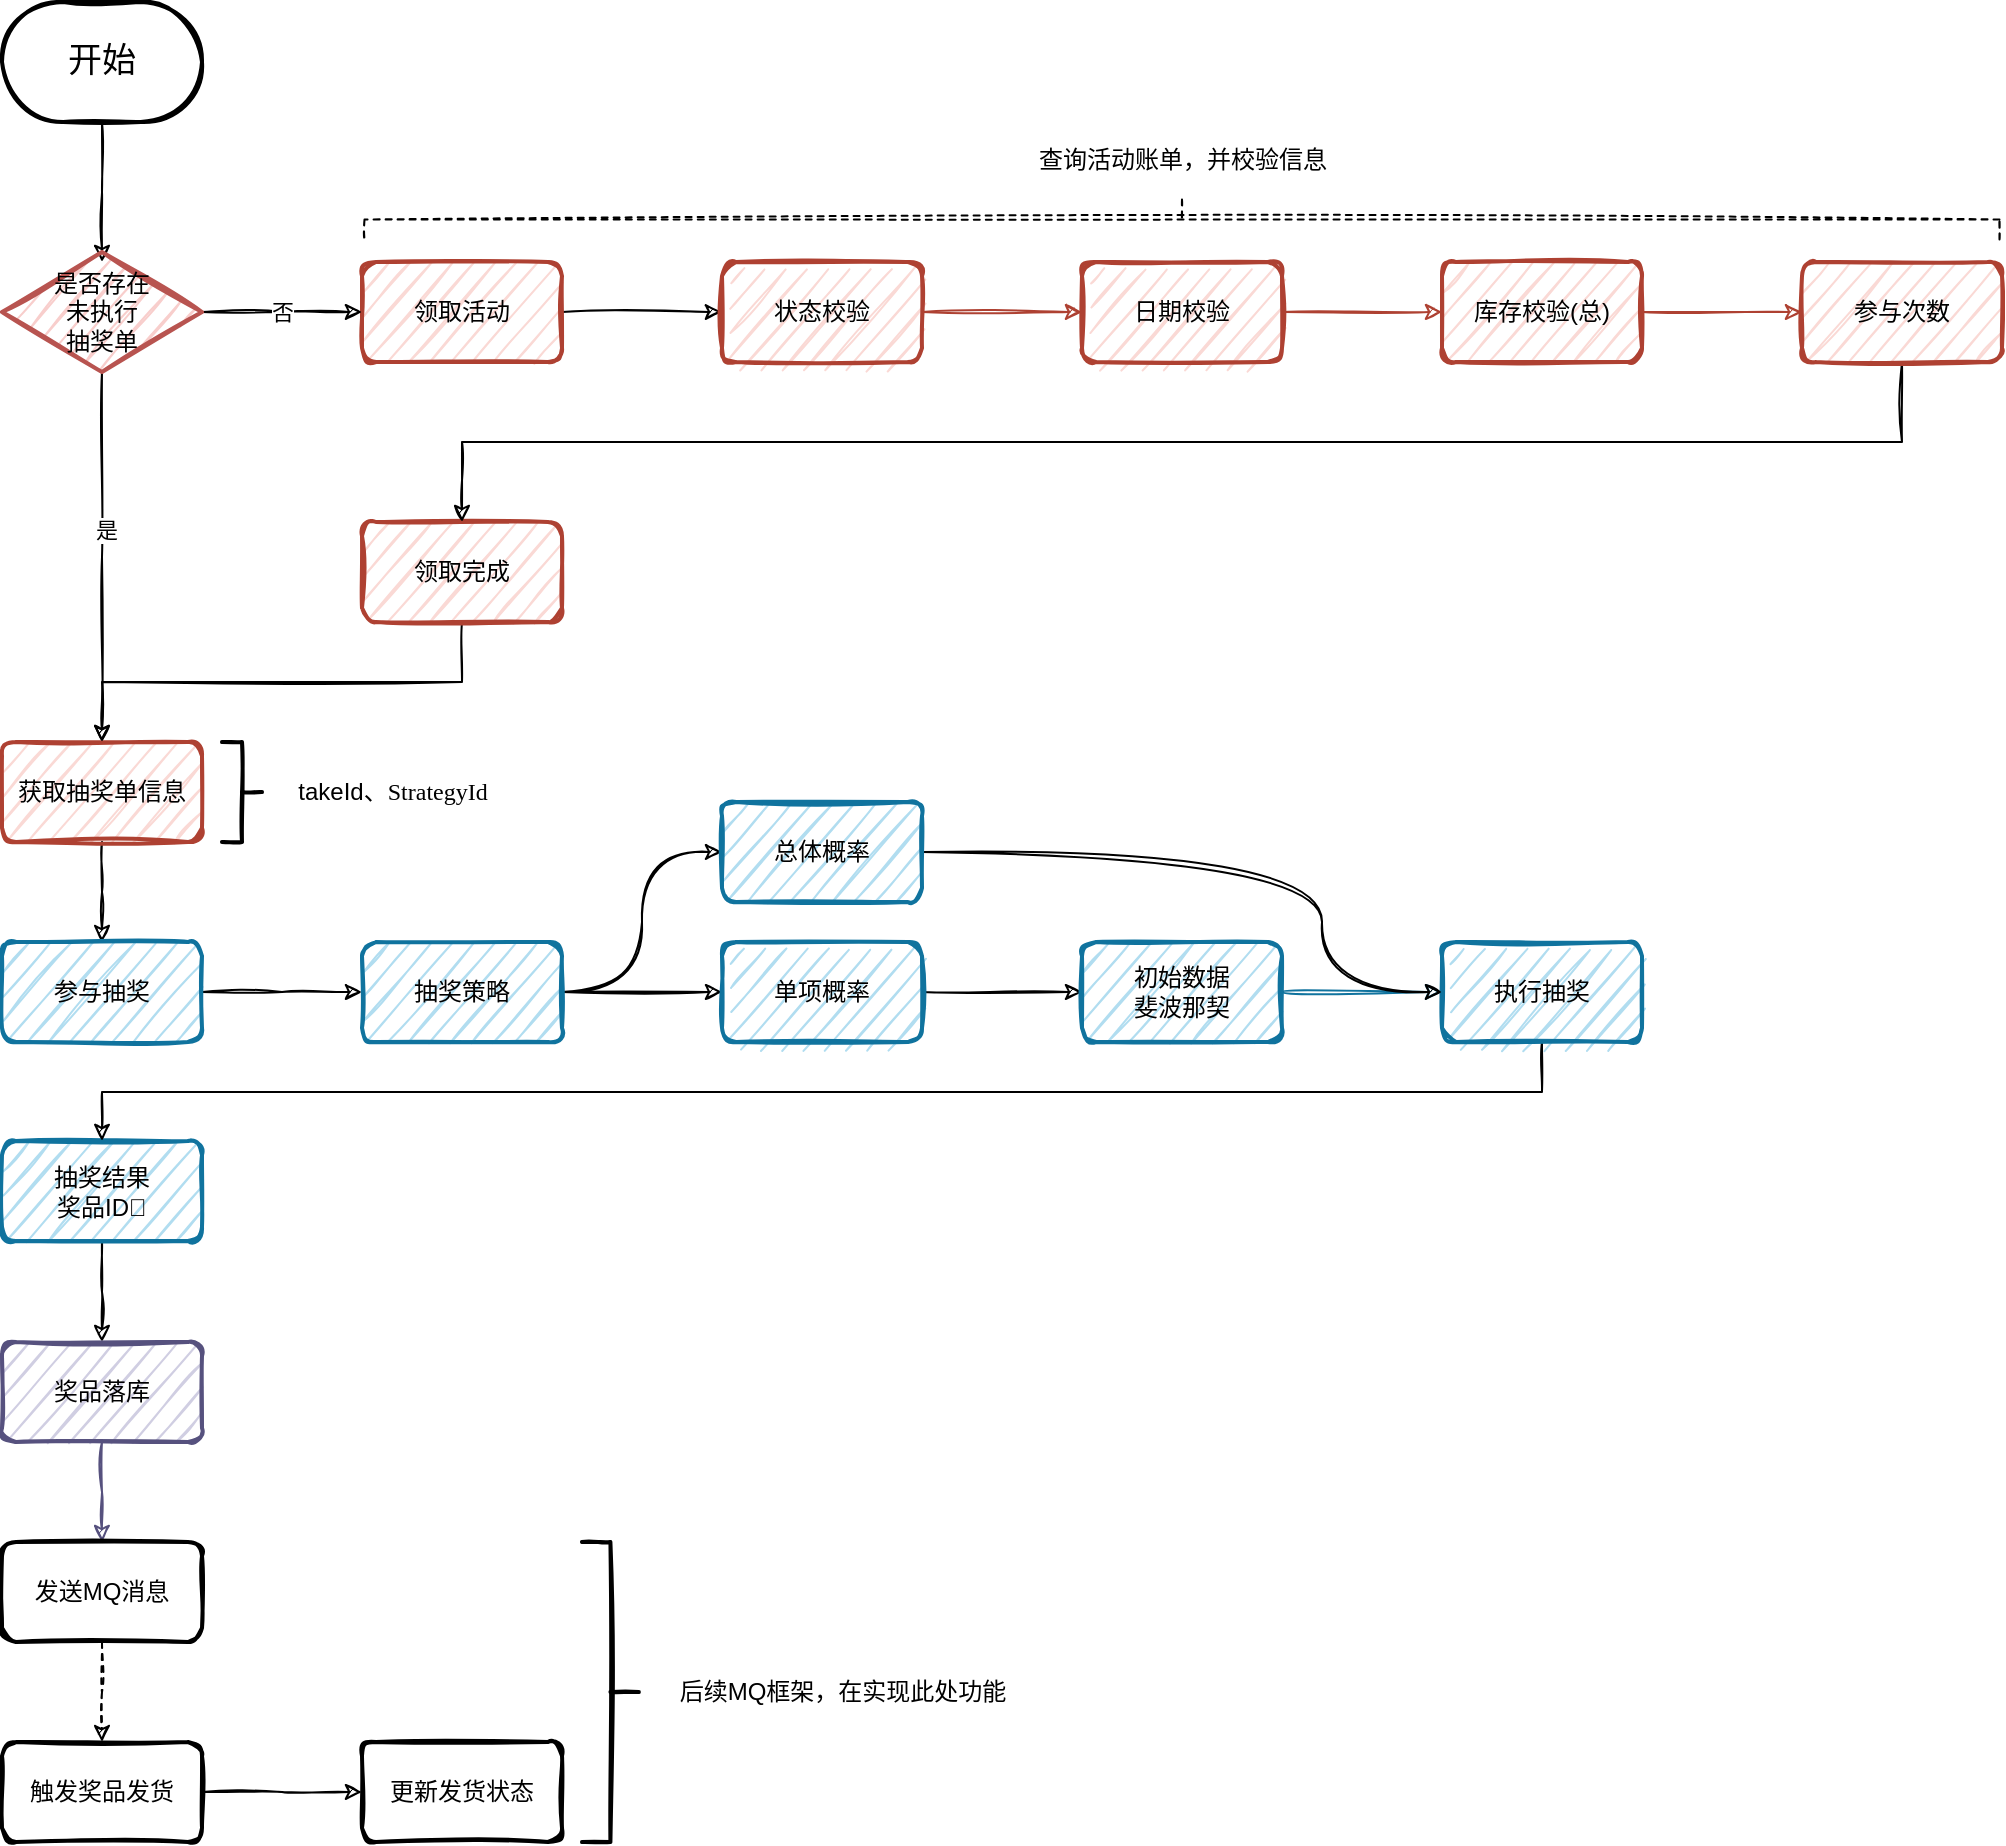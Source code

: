 <mxfile version="13.3.9" type="device"><diagram id="vXGlkZkOUuBDMCx0TaZ9" name="主流程"><mxGraphModel dx="946" dy="1778" grid="1" gridSize="10" guides="1" tooltips="1" connect="1" arrows="1" fold="1" page="1" pageScale="1" pageWidth="827" pageHeight="1169" math="0" shadow="0"><root><mxCell id="0"/><mxCell id="1" parent="0"/><mxCell id="6XH0-8EDcf9ullUSbxHj-54" style="edgeStyle=elbowEdgeStyle;rounded=0;sketch=1;orthogonalLoop=1;jettySize=auto;elbow=vertical;html=1;exitX=0.5;exitY=1;exitDx=0;exitDy=0;exitPerimeter=0;" edge="1" parent="1" source="6XH0-8EDcf9ullUSbxHj-1"><mxGeometry relative="1" as="geometry"><mxPoint x="110" y="120" as="targetPoint"/></mxGeometry></mxCell><mxCell id="6XH0-8EDcf9ullUSbxHj-1" value="&lt;font style=&quot;font-size: 17px&quot;&gt;开始&lt;/font&gt;" style="strokeWidth=2;html=1;shape=mxgraph.flowchart.terminator;whiteSpace=wrap;sketch=1;" vertex="1" parent="1"><mxGeometry x="60" y="-10" width="100" height="60" as="geometry"/></mxCell><mxCell id="6XH0-8EDcf9ullUSbxHj-8" value="" style="edgeStyle=none;rounded=0;sketch=1;orthogonalLoop=1;jettySize=auto;html=1;" edge="1" parent="1" source="6XH0-8EDcf9ullUSbxHj-4" target="6XH0-8EDcf9ullUSbxHj-7"><mxGeometry relative="1" as="geometry"/></mxCell><mxCell id="6XH0-8EDcf9ullUSbxHj-4" value="领取活动" style="rounded=1;whiteSpace=wrap;html=1;absoluteArcSize=1;arcSize=14;strokeWidth=2;sketch=1;fillColor=#fad9d5;strokeColor=#ae4132;" vertex="1" parent="1"><mxGeometry x="240" y="120" width="100" height="50" as="geometry"/></mxCell><mxCell id="6XH0-8EDcf9ullUSbxHj-49" value="" style="edgeStyle=elbowEdgeStyle;rounded=0;sketch=1;orthogonalLoop=1;jettySize=auto;elbow=vertical;html=1;" edge="1" parent="1" source="6XH0-8EDcf9ullUSbxHj-15" target="6XH0-8EDcf9ullUSbxHj-48"><mxGeometry relative="1" as="geometry"/></mxCell><mxCell id="6XH0-8EDcf9ullUSbxHj-15" value="领取完成" style="rounded=1;whiteSpace=wrap;html=1;absoluteArcSize=1;arcSize=14;strokeWidth=2;sketch=1;fillColor=#fad9d5;strokeColor=#ae4132;" vertex="1" parent="1"><mxGeometry x="240" y="250" width="100" height="50" as="geometry"/></mxCell><mxCell id="6XH0-8EDcf9ullUSbxHj-50" style="edgeStyle=elbowEdgeStyle;rounded=0;sketch=1;orthogonalLoop=1;jettySize=auto;elbow=vertical;html=1;exitX=0.5;exitY=1;exitDx=0;exitDy=0;entryX=0.5;entryY=0;entryDx=0;entryDy=0;" edge="1" parent="1" source="6XH0-8EDcf9ullUSbxHj-48" target="6XH0-8EDcf9ullUSbxHj-19"><mxGeometry relative="1" as="geometry"/></mxCell><mxCell id="6XH0-8EDcf9ullUSbxHj-48" value="获取抽奖单信息" style="rounded=1;whiteSpace=wrap;html=1;absoluteArcSize=1;arcSize=14;strokeWidth=2;sketch=1;fillColor=#fad9d5;strokeColor=#ae4132;" vertex="1" parent="1"><mxGeometry x="60" y="360" width="100" height="50" as="geometry"/></mxCell><mxCell id="6XH0-8EDcf9ullUSbxHj-23" value="" style="edgeStyle=elbowEdgeStyle;rounded=0;sketch=1;orthogonalLoop=1;jettySize=auto;elbow=vertical;html=1;fillColor=#b1ddf0;" edge="1" parent="1" source="6XH0-8EDcf9ullUSbxHj-19" target="6XH0-8EDcf9ullUSbxHj-22"><mxGeometry relative="1" as="geometry"/></mxCell><mxCell id="6XH0-8EDcf9ullUSbxHj-19" value="参与抽奖" style="rounded=1;whiteSpace=wrap;html=1;absoluteArcSize=1;arcSize=14;strokeWidth=2;sketch=1;fillColor=#b1ddf0;strokeColor=#10739e;" vertex="1" parent="1"><mxGeometry x="60" y="460" width="100" height="50" as="geometry"/></mxCell><mxCell id="6XH0-8EDcf9ullUSbxHj-41" value="" style="edgeStyle=elbowEdgeStyle;rounded=0;sketch=1;orthogonalLoop=1;jettySize=auto;elbow=vertical;html=1;" edge="1" parent="1" source="6XH0-8EDcf9ullUSbxHj-37" target="6XH0-8EDcf9ullUSbxHj-40"><mxGeometry relative="1" as="geometry"/></mxCell><mxCell id="6XH0-8EDcf9ullUSbxHj-37" value="抽奖结果&lt;br&gt;奖品ID🏅" style="rounded=1;whiteSpace=wrap;html=1;absoluteArcSize=1;arcSize=14;strokeWidth=2;sketch=1;fillColor=#b1ddf0;strokeColor=#10739e;" vertex="1" parent="1"><mxGeometry x="60" y="559.5" width="100" height="50" as="geometry"/></mxCell><mxCell id="6XH0-8EDcf9ullUSbxHj-43" value="" style="edgeStyle=elbowEdgeStyle;rounded=0;sketch=1;orthogonalLoop=1;jettySize=auto;elbow=vertical;html=1;fillColor=#d0cee2;strokeColor=#56517e;" edge="1" parent="1" source="6XH0-8EDcf9ullUSbxHj-40" target="6XH0-8EDcf9ullUSbxHj-42"><mxGeometry relative="1" as="geometry"/></mxCell><mxCell id="6XH0-8EDcf9ullUSbxHj-40" value="奖品落库" style="rounded=1;whiteSpace=wrap;html=1;absoluteArcSize=1;arcSize=14;strokeWidth=2;sketch=1;fillColor=#d0cee2;strokeColor=#56517e;" vertex="1" parent="1"><mxGeometry x="60" y="660" width="100" height="50" as="geometry"/></mxCell><mxCell id="6XH0-8EDcf9ullUSbxHj-45" value="" style="edgeStyle=elbowEdgeStyle;rounded=0;sketch=1;orthogonalLoop=1;jettySize=auto;elbow=vertical;html=1;dashed=1;" edge="1" parent="1" source="6XH0-8EDcf9ullUSbxHj-42" target="6XH0-8EDcf9ullUSbxHj-44"><mxGeometry relative="1" as="geometry"/></mxCell><mxCell id="6XH0-8EDcf9ullUSbxHj-42" value="发送MQ消息" style="rounded=1;whiteSpace=wrap;html=1;absoluteArcSize=1;arcSize=14;strokeWidth=2;sketch=1;" vertex="1" parent="1"><mxGeometry x="60" y="760" width="100" height="50" as="geometry"/></mxCell><mxCell id="6XH0-8EDcf9ullUSbxHj-47" value="" style="edgeStyle=elbowEdgeStyle;rounded=0;sketch=1;orthogonalLoop=1;jettySize=auto;elbow=vertical;html=1;fillColor=#d5e8d4;" edge="1" parent="1" source="6XH0-8EDcf9ullUSbxHj-44" target="6XH0-8EDcf9ullUSbxHj-46"><mxGeometry relative="1" as="geometry"/></mxCell><mxCell id="6XH0-8EDcf9ullUSbxHj-44" value="触发奖品发货" style="rounded=1;whiteSpace=wrap;html=1;absoluteArcSize=1;arcSize=14;strokeWidth=2;sketch=1;" vertex="1" parent="1"><mxGeometry x="60" y="860" width="100" height="50" as="geometry"/></mxCell><mxCell id="6XH0-8EDcf9ullUSbxHj-46" value="更新发货状态" style="rounded=1;whiteSpace=wrap;html=1;absoluteArcSize=1;arcSize=14;strokeWidth=2;sketch=1;" vertex="1" parent="1"><mxGeometry x="240" y="860" width="100" height="50" as="geometry"/></mxCell><mxCell id="6XH0-8EDcf9ullUSbxHj-28" style="edgeStyle=orthogonalEdgeStyle;curved=1;rounded=0;sketch=1;orthogonalLoop=1;jettySize=auto;html=1;exitX=1;exitY=0.5;exitDx=0;exitDy=0;entryX=0;entryY=0.5;entryDx=0;entryDy=0;" edge="1" parent="1" source="6XH0-8EDcf9ullUSbxHj-22" target="6XH0-8EDcf9ullUSbxHj-24"><mxGeometry relative="1" as="geometry"/></mxCell><mxCell id="6XH0-8EDcf9ullUSbxHj-29" style="edgeStyle=none;rounded=0;sketch=1;orthogonalLoop=1;jettySize=auto;html=1;exitX=1;exitY=0.5;exitDx=0;exitDy=0;fillColor=#b1ddf0;" edge="1" parent="1" source="6XH0-8EDcf9ullUSbxHj-22" target="6XH0-8EDcf9ullUSbxHj-26"><mxGeometry relative="1" as="geometry"/></mxCell><mxCell id="6XH0-8EDcf9ullUSbxHj-22" value="抽奖策略" style="rounded=1;whiteSpace=wrap;html=1;absoluteArcSize=1;arcSize=14;strokeWidth=2;sketch=1;fillColor=#b1ddf0;strokeColor=#10739e;" vertex="1" parent="1"><mxGeometry x="240" y="460" width="100" height="50" as="geometry"/></mxCell><mxCell id="6XH0-8EDcf9ullUSbxHj-31" value="" style="edgeStyle=none;rounded=0;sketch=1;orthogonalLoop=1;jettySize=auto;html=1;fillColor=#b1ddf0;" edge="1" parent="1" source="6XH0-8EDcf9ullUSbxHj-26" target="6XH0-8EDcf9ullUSbxHj-30"><mxGeometry relative="1" as="geometry"/></mxCell><mxCell id="6XH0-8EDcf9ullUSbxHj-26" value="单项概率" style="rounded=1;whiteSpace=wrap;html=1;absoluteArcSize=1;arcSize=14;strokeWidth=2;sketch=1;fillColor=#b1ddf0;strokeColor=#10739e;" vertex="1" parent="1"><mxGeometry x="420" y="460" width="100" height="50" as="geometry"/></mxCell><mxCell id="6XH0-8EDcf9ullUSbxHj-35" value="" style="edgeStyle=orthogonalEdgeStyle;curved=1;rounded=0;sketch=1;orthogonalLoop=1;jettySize=auto;html=1;fillColor=#b1ddf0;strokeColor=#10739e;" edge="1" parent="1" source="6XH0-8EDcf9ullUSbxHj-30" target="6XH0-8EDcf9ullUSbxHj-34"><mxGeometry relative="1" as="geometry"/></mxCell><mxCell id="6XH0-8EDcf9ullUSbxHj-30" value="初始数据&lt;br&gt;斐波那契" style="rounded=1;whiteSpace=wrap;html=1;absoluteArcSize=1;arcSize=14;strokeWidth=2;sketch=1;fillColor=#b1ddf0;strokeColor=#10739e;" vertex="1" parent="1"><mxGeometry x="600" y="460" width="100" height="50" as="geometry"/></mxCell><mxCell id="6XH0-8EDcf9ullUSbxHj-39" style="edgeStyle=elbowEdgeStyle;rounded=0;sketch=1;orthogonalLoop=1;jettySize=auto;elbow=vertical;html=1;exitX=0.5;exitY=1;exitDx=0;exitDy=0;entryX=0.5;entryY=0;entryDx=0;entryDy=0;" edge="1" parent="1" source="6XH0-8EDcf9ullUSbxHj-34" target="6XH0-8EDcf9ullUSbxHj-37"><mxGeometry relative="1" as="geometry"/></mxCell><mxCell id="6XH0-8EDcf9ullUSbxHj-34" value="执行抽奖" style="rounded=1;whiteSpace=wrap;html=1;absoluteArcSize=1;arcSize=14;strokeWidth=2;sketch=1;fillColor=#b1ddf0;strokeColor=#10739e;" vertex="1" parent="1"><mxGeometry x="780" y="460" width="100" height="50" as="geometry"/></mxCell><mxCell id="6XH0-8EDcf9ullUSbxHj-33" style="edgeStyle=orthogonalEdgeStyle;curved=1;rounded=0;sketch=1;orthogonalLoop=1;jettySize=auto;html=1;exitX=1;exitY=0.5;exitDx=0;exitDy=0;entryX=0;entryY=0.5;entryDx=0;entryDy=0;" edge="1" parent="1" source="6XH0-8EDcf9ullUSbxHj-24" target="6XH0-8EDcf9ullUSbxHj-34"><mxGeometry relative="1" as="geometry"><Array as="points"><mxPoint x="720" y="415"/><mxPoint x="720" y="485"/></Array></mxGeometry></mxCell><mxCell id="6XH0-8EDcf9ullUSbxHj-24" value="总体概率" style="rounded=1;whiteSpace=wrap;html=1;absoluteArcSize=1;arcSize=14;strokeWidth=2;sketch=1;fillColor=#b1ddf0;strokeColor=#10739e;" vertex="1" parent="1"><mxGeometry x="420" y="390" width="100" height="50" as="geometry"/></mxCell><mxCell id="6XH0-8EDcf9ullUSbxHj-10" value="" style="edgeStyle=none;rounded=0;sketch=1;orthogonalLoop=1;jettySize=auto;html=1;fillColor=#fad9d5;strokeColor=#ae4132;" edge="1" parent="1" source="6XH0-8EDcf9ullUSbxHj-7" target="6XH0-8EDcf9ullUSbxHj-9"><mxGeometry relative="1" as="geometry"/></mxCell><mxCell id="6XH0-8EDcf9ullUSbxHj-7" value="状态校验" style="rounded=1;whiteSpace=wrap;html=1;absoluteArcSize=1;arcSize=14;strokeWidth=2;sketch=1;fillColor=#fad9d5;strokeColor=#ae4132;" vertex="1" parent="1"><mxGeometry x="420" y="120" width="100" height="50" as="geometry"/></mxCell><mxCell id="6XH0-8EDcf9ullUSbxHj-12" value="" style="edgeStyle=none;rounded=0;sketch=1;orthogonalLoop=1;jettySize=auto;html=1;fillColor=#fad9d5;strokeColor=#ae4132;" edge="1" parent="1" source="6XH0-8EDcf9ullUSbxHj-9" target="6XH0-8EDcf9ullUSbxHj-11"><mxGeometry relative="1" as="geometry"/></mxCell><mxCell id="6XH0-8EDcf9ullUSbxHj-9" value="日期校验" style="rounded=1;whiteSpace=wrap;html=1;absoluteArcSize=1;arcSize=14;strokeWidth=2;sketch=1;fillColor=#fad9d5;strokeColor=#ae4132;" vertex="1" parent="1"><mxGeometry x="600" y="120" width="100" height="50" as="geometry"/></mxCell><mxCell id="6XH0-8EDcf9ullUSbxHj-14" value="" style="edgeStyle=none;rounded=0;sketch=1;orthogonalLoop=1;jettySize=auto;html=1;fillColor=#fad9d5;strokeColor=#ae4132;" edge="1" parent="1" source="6XH0-8EDcf9ullUSbxHj-11" target="6XH0-8EDcf9ullUSbxHj-13"><mxGeometry relative="1" as="geometry"/></mxCell><mxCell id="6XH0-8EDcf9ullUSbxHj-11" value="库存校验(总)" style="rounded=1;whiteSpace=wrap;html=1;absoluteArcSize=1;arcSize=14;strokeWidth=2;sketch=1;fillColor=#fad9d5;strokeColor=#ae4132;" vertex="1" parent="1"><mxGeometry x="780" y="120" width="100" height="50" as="geometry"/></mxCell><mxCell id="6XH0-8EDcf9ullUSbxHj-18" style="edgeStyle=elbowEdgeStyle;rounded=0;sketch=1;orthogonalLoop=1;jettySize=auto;elbow=vertical;html=1;exitX=0.5;exitY=1;exitDx=0;exitDy=0;" edge="1" parent="1" source="6XH0-8EDcf9ullUSbxHj-13" target="6XH0-8EDcf9ullUSbxHj-15"><mxGeometry relative="1" as="geometry"/></mxCell><mxCell id="6XH0-8EDcf9ullUSbxHj-13" value="参与次数" style="rounded=1;whiteSpace=wrap;html=1;absoluteArcSize=1;arcSize=14;strokeWidth=2;sketch=1;fillColor=#fad9d5;strokeColor=#ae4132;" vertex="1" parent="1"><mxGeometry x="960" y="120" width="100" height="50" as="geometry"/></mxCell><mxCell id="6XH0-8EDcf9ullUSbxHj-51" value="" style="strokeWidth=2;html=1;shape=mxgraph.flowchart.annotation_2;align=left;labelPosition=right;pointerEvents=1;sketch=1;gradientColor=none;rotation=-180;" vertex="1" parent="1"><mxGeometry x="170" y="360" width="20" height="50" as="geometry"/></mxCell><mxCell id="6XH0-8EDcf9ullUSbxHj-52" value="&lt;span&gt;takeId、&lt;/span&gt;&lt;span style=&quot;font-size: 9pt ; background-color: rgb(255 , 255 , 255) ; font-family: &amp;#34;menlo&amp;#34;&quot;&gt;StrategyId&lt;/span&gt;" style="text;html=1;align=center;verticalAlign=middle;resizable=0;points=[];autosize=1;" vertex="1" parent="1"><mxGeometry x="190" y="375" width="130" height="20" as="geometry"/></mxCell><mxCell id="6XH0-8EDcf9ullUSbxHj-56" value="否" style="edgeStyle=elbowEdgeStyle;rounded=0;sketch=1;orthogonalLoop=1;jettySize=auto;elbow=horizontal;html=1;exitX=1;exitY=0.5;exitDx=0;exitDy=0;exitPerimeter=0;entryX=0;entryY=0.5;entryDx=0;entryDy=0;" edge="1" parent="1" source="6XH0-8EDcf9ullUSbxHj-55" target="6XH0-8EDcf9ullUSbxHj-4"><mxGeometry relative="1" as="geometry"><mxPoint x="160" y="190" as="targetPoint"/></mxGeometry></mxCell><mxCell id="6XH0-8EDcf9ullUSbxHj-57" style="edgeStyle=elbowEdgeStyle;rounded=0;sketch=1;orthogonalLoop=1;jettySize=auto;elbow=vertical;html=1;exitX=0.5;exitY=1;exitDx=0;exitDy=0;exitPerimeter=0;entryX=0.5;entryY=0;entryDx=0;entryDy=0;" edge="1" parent="1" source="6XH0-8EDcf9ullUSbxHj-55" target="6XH0-8EDcf9ullUSbxHj-48"><mxGeometry relative="1" as="geometry"/></mxCell><mxCell id="6XH0-8EDcf9ullUSbxHj-58" value="是" style="edgeLabel;html=1;align=center;verticalAlign=middle;resizable=0;points=[];" vertex="1" connectable="0" parent="6XH0-8EDcf9ullUSbxHj-57"><mxGeometry x="0.005" y="14" relative="1" as="geometry"><mxPoint x="-12" y="-14" as="offset"/></mxGeometry></mxCell><mxCell id="6XH0-8EDcf9ullUSbxHj-55" value="是否存在&lt;br&gt;未执行&lt;br&gt;抽奖单" style="strokeWidth=2;html=1;shape=mxgraph.flowchart.decision;whiteSpace=wrap;sketch=1;fillColor=#f8cecc;strokeColor=#b85450;" vertex="1" parent="1"><mxGeometry x="60" y="115" width="100" height="60" as="geometry"/></mxCell><mxCell id="6XH0-8EDcf9ullUSbxHj-59" value="" style="strokeWidth=1;html=1;shape=mxgraph.flowchart.annotation_2;align=left;labelPosition=right;pointerEvents=1;sketch=1;gradientColor=none;rotation=90;dashed=1;" vertex="1" parent="1"><mxGeometry x="640" y="-310" width="20" height="817.5" as="geometry"/></mxCell><mxCell id="6XH0-8EDcf9ullUSbxHj-60" value="查询活动账单，并校验信息" style="text;html=1;align=center;verticalAlign=middle;resizable=0;points=[];autosize=1;" vertex="1" parent="1"><mxGeometry x="570" y="59" width="160" height="20" as="geometry"/></mxCell><mxCell id="6XH0-8EDcf9ullUSbxHj-61" value="" style="strokeWidth=2;html=1;shape=mxgraph.flowchart.annotation_2;align=left;labelPosition=right;pointerEvents=1;sketch=1;gradientColor=none;rotation=-180;" vertex="1" parent="1"><mxGeometry x="350" y="760" width="28.42" height="150" as="geometry"/></mxCell><mxCell id="6XH0-8EDcf9ullUSbxHj-62" value="后续MQ框架，在实现此处功能" style="text;html=1;align=center;verticalAlign=middle;resizable=0;points=[];autosize=1;" vertex="1" parent="1"><mxGeometry x="390" y="825" width="180" height="20" as="geometry"/></mxCell></root></mxGraphModel></diagram></mxfile>